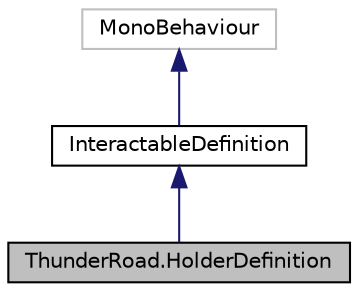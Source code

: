 digraph "ThunderRoad.HolderDefinition"
{
 // LATEX_PDF_SIZE
  edge [fontname="Helvetica",fontsize="10",labelfontname="Helvetica",labelfontsize="10"];
  node [fontname="Helvetica",fontsize="10",shape=record];
  Node1 [label="ThunderRoad.HolderDefinition",height=0.2,width=0.4,color="black", fillcolor="grey75", style="filled", fontcolor="black",tooltip="Class HolderDefinition. Implements the ThunderRoad.InteractableDefinition"];
  Node2 -> Node1 [dir="back",color="midnightblue",fontsize="10",style="solid",fontname="Helvetica"];
  Node2 [label="InteractableDefinition",height=0.2,width=0.4,color="black", fillcolor="white", style="filled",URL="$class_thunder_road_1_1_interactable_definition.html",tooltip="Class InteractableDefinition. Implements the UnityEngine.MonoBehaviour"];
  Node3 -> Node2 [dir="back",color="midnightblue",fontsize="10",style="solid",fontname="Helvetica"];
  Node3 [label="MonoBehaviour",height=0.2,width=0.4,color="grey75", fillcolor="white", style="filled",tooltip=" "];
}
